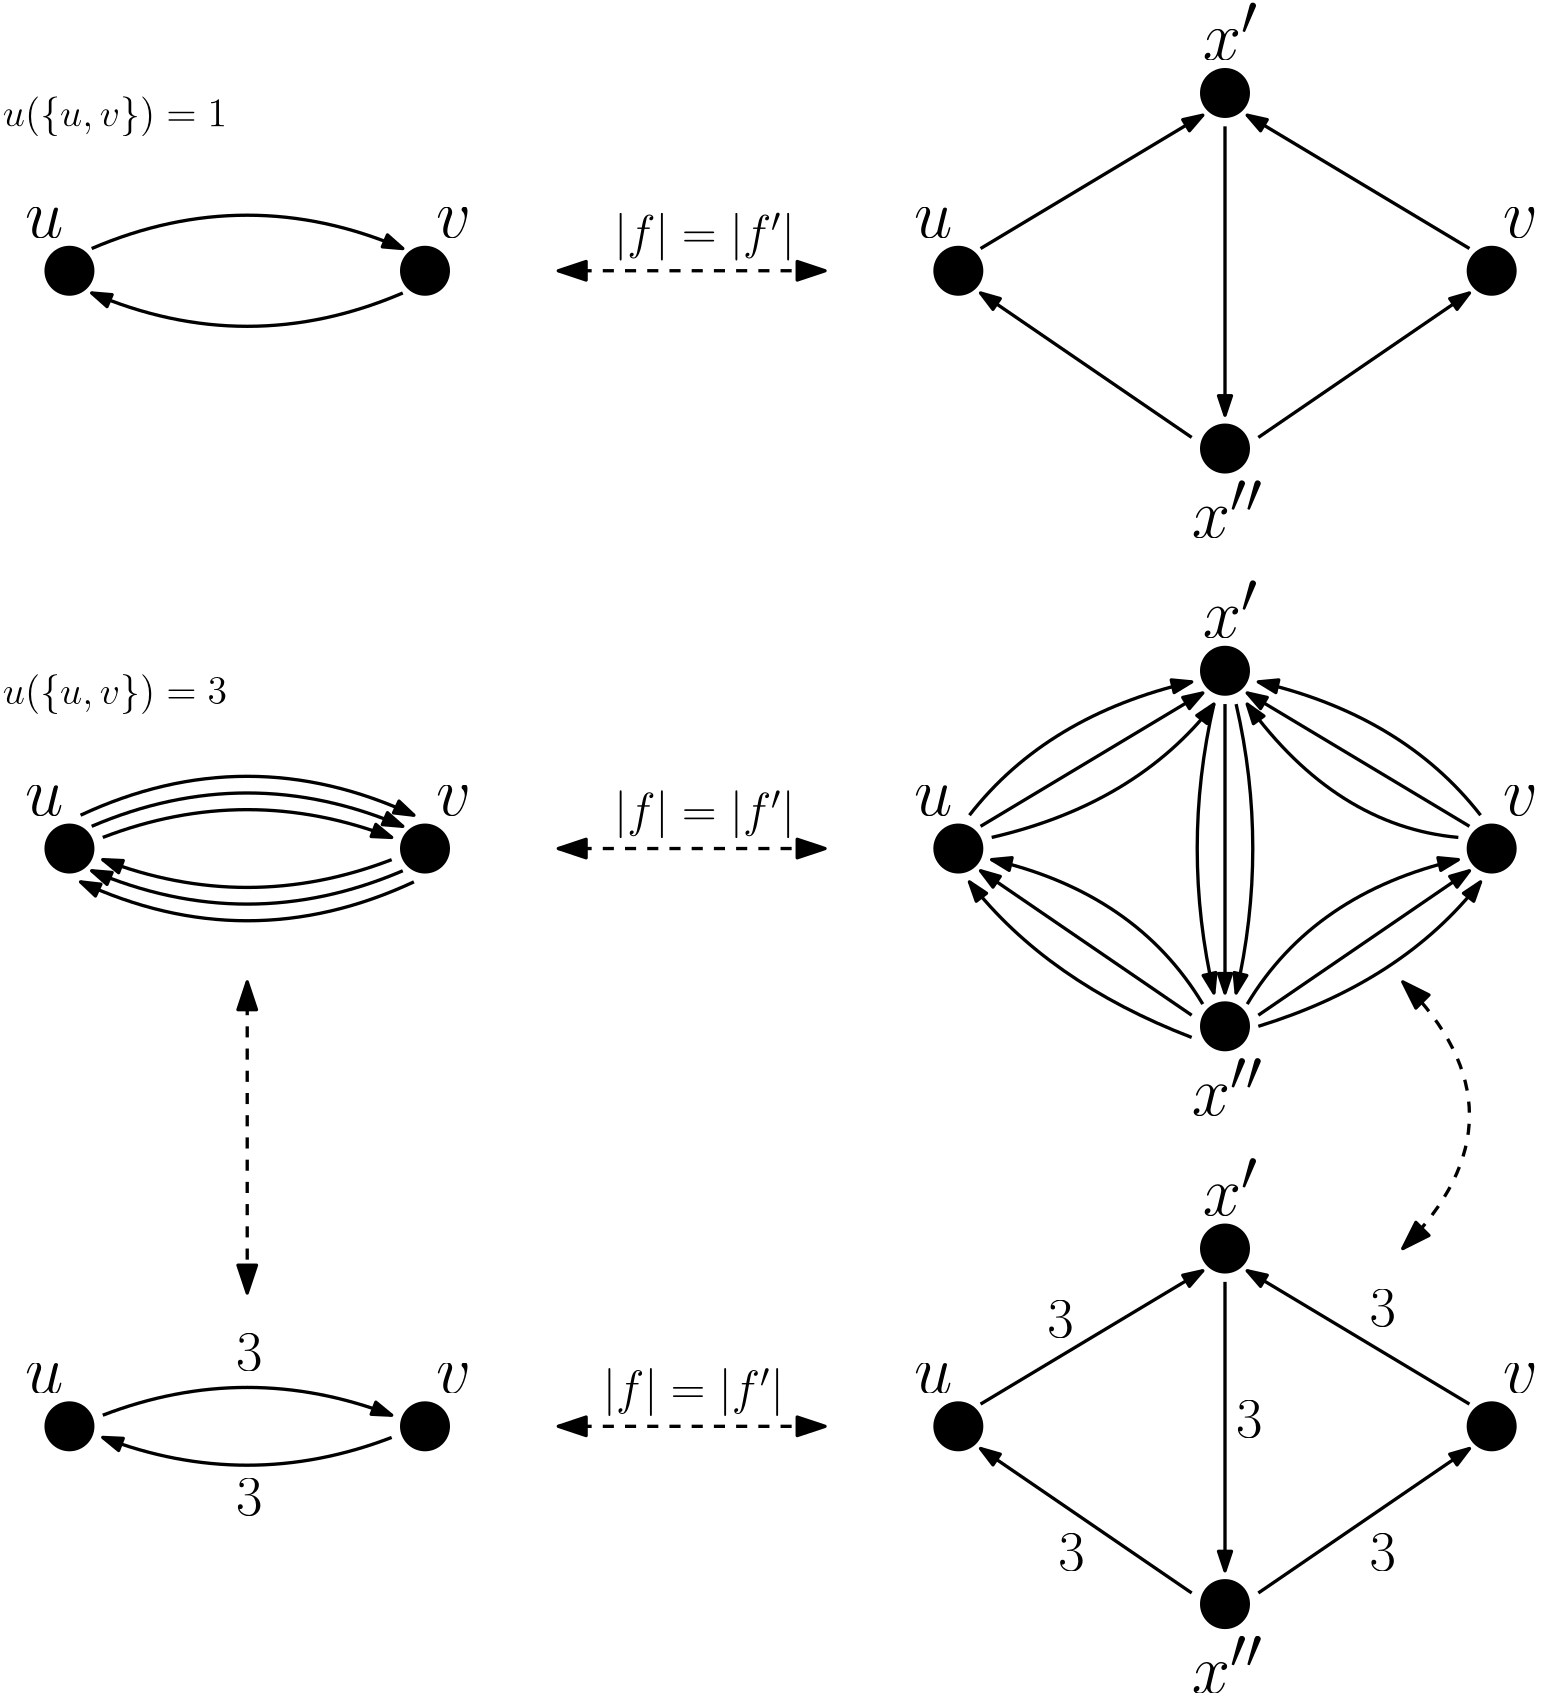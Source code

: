 <?xml version="1.0"?>
<!DOCTYPE ipe SYSTEM "ipe.dtd">
<ipe version="70107" creator="Ipe 7.1.10">
<info created="D:20171206084955" modified="D:20171207170609"/>
<ipestyle name="basic">
<symbol name="arrow/arc(spx)">
<path stroke="sym-stroke" fill="sym-stroke" pen="sym-pen">
0 0 m
-1 0.333 l
-1 -0.333 l
h
</path>
</symbol>
<symbol name="arrow/farc(spx)">
<path stroke="sym-stroke" fill="white" pen="sym-pen">
0 0 m
-1 0.333 l
-1 -0.333 l
h
</path>
</symbol>
<symbol name="arrow/ptarc(spx)">
<path stroke="sym-stroke" fill="sym-stroke" pen="sym-pen">
0 0 m
-1 0.333 l
-0.8 0 l
-1 -0.333 l
h
</path>
</symbol>
<symbol name="arrow/fptarc(spx)">
<path stroke="sym-stroke" fill="white" pen="sym-pen">
0 0 m
-1 0.333 l
-0.8 0 l
-1 -0.333 l
h
</path>
</symbol>
<symbol name="mark/circle(sx)" transformations="translations">
<path fill="sym-stroke">
0.6 0 0 0.6 0 0 e
0.4 0 0 0.4 0 0 e
</path>
</symbol>
<symbol name="mark/disk(sx)" transformations="translations">
<path fill="sym-stroke">
0.6 0 0 0.6 0 0 e
</path>
</symbol>
<symbol name="mark/fdisk(sfx)" transformations="translations">
<group>
<path fill="sym-fill">
0.5 0 0 0.5 0 0 e
</path>
<path fill="sym-stroke" fillrule="eofill">
0.6 0 0 0.6 0 0 e
0.4 0 0 0.4 0 0 e
</path>
</group>
</symbol>
<symbol name="mark/box(sx)" transformations="translations">
<path fill="sym-stroke" fillrule="eofill">
-0.6 -0.6 m
0.6 -0.6 l
0.6 0.6 l
-0.6 0.6 l
h
-0.4 -0.4 m
0.4 -0.4 l
0.4 0.4 l
-0.4 0.4 l
h
</path>
</symbol>
<symbol name="mark/square(sx)" transformations="translations">
<path fill="sym-stroke">
-0.6 -0.6 m
0.6 -0.6 l
0.6 0.6 l
-0.6 0.6 l
h
</path>
</symbol>
<symbol name="mark/fsquare(sfx)" transformations="translations">
<group>
<path fill="sym-fill">
-0.5 -0.5 m
0.5 -0.5 l
0.5 0.5 l
-0.5 0.5 l
h
</path>
<path fill="sym-stroke" fillrule="eofill">
-0.6 -0.6 m
0.6 -0.6 l
0.6 0.6 l
-0.6 0.6 l
h
-0.4 -0.4 m
0.4 -0.4 l
0.4 0.4 l
-0.4 0.4 l
h
</path>
</group>
</symbol>
<symbol name="mark/cross(sx)" transformations="translations">
<group>
<path fill="sym-stroke">
-0.43 -0.57 m
0.57 0.43 l
0.43 0.57 l
-0.57 -0.43 l
h
</path>
<path fill="sym-stroke">
-0.43 0.57 m
0.57 -0.43 l
0.43 -0.57 l
-0.57 0.43 l
h
</path>
</group>
</symbol>
<symbol name="arrow/fnormal(spx)">
<path stroke="sym-stroke" fill="white" pen="sym-pen">
0 0 m
-1 0.333 l
-1 -0.333 l
h
</path>
</symbol>
<symbol name="arrow/pointed(spx)">
<path stroke="sym-stroke" fill="sym-stroke" pen="sym-pen">
0 0 m
-1 0.333 l
-0.8 0 l
-1 -0.333 l
h
</path>
</symbol>
<symbol name="arrow/fpointed(spx)">
<path stroke="sym-stroke" fill="white" pen="sym-pen">
0 0 m
-1 0.333 l
-0.8 0 l
-1 -0.333 l
h
</path>
</symbol>
<symbol name="arrow/linear(spx)">
<path stroke="sym-stroke" pen="sym-pen">
-1 0.333 m
0 0 l
-1 -0.333 l
</path>
</symbol>
<symbol name="arrow/fdouble(spx)">
<path stroke="sym-stroke" fill="white" pen="sym-pen">
0 0 m
-1 0.333 l
-1 -0.333 l
h
-1 0 m
-2 0.333 l
-2 -0.333 l
h
</path>
</symbol>
<symbol name="arrow/double(spx)">
<path stroke="sym-stroke" fill="sym-stroke" pen="sym-pen">
0 0 m
-1 0.333 l
-1 -0.333 l
h
-1 0 m
-2 0.333 l
-2 -0.333 l
h
</path>
</symbol>
<pen name="heavier" value="0.8"/>
<pen name="fat" value="1.2"/>
<pen name="ultrafat" value="2"/>
<symbolsize name="large" value="5"/>
<symbolsize name="small" value="2"/>
<symbolsize name="tiny" value="1.1"/>
<arrowsize name="large" value="10"/>
<arrowsize name="small" value="5"/>
<arrowsize name="tiny" value="3"/>
<color name="red" value="1 0 0"/>
<color name="green" value="0 1 0"/>
<color name="blue" value="0 0 1"/>
<color name="yellow" value="1 1 0"/>
<color name="orange" value="1 0.647 0"/>
<color name="gold" value="1 0.843 0"/>
<color name="purple" value="0.627 0.125 0.941"/>
<color name="gray" value="0.745"/>
<color name="brown" value="0.647 0.165 0.165"/>
<color name="navy" value="0 0 0.502"/>
<color name="pink" value="1 0.753 0.796"/>
<color name="seagreen" value="0.18 0.545 0.341"/>
<color name="turquoise" value="0.251 0.878 0.816"/>
<color name="violet" value="0.933 0.51 0.933"/>
<color name="darkblue" value="0 0 0.545"/>
<color name="darkcyan" value="0 0.545 0.545"/>
<color name="darkgray" value="0.663"/>
<color name="darkgreen" value="0 0.392 0"/>
<color name="darkmagenta" value="0.545 0 0.545"/>
<color name="darkorange" value="1 0.549 0"/>
<color name="darkred" value="0.545 0 0"/>
<color name="lightblue" value="0.678 0.847 0.902"/>
<color name="lightcyan" value="0.878 1 1"/>
<color name="lightgray" value="0.827"/>
<color name="lightgreen" value="0.565 0.933 0.565"/>
<color name="lightyellow" value="1 1 0.878"/>
<dashstyle name="dashed" value="[4] 0"/>
<dashstyle name="dotted" value="[1 3] 0"/>
<dashstyle name="dash dotted" value="[4 2 1 2] 0"/>
<dashstyle name="dash dot dotted" value="[4 2 1 2 1 2] 0"/>
<textsize name="large" value="\large"/>
<textsize name="Large" value="\Large"/>
<textsize name="LARGE" value="\LARGE"/>
<textsize name="huge" value="\huge"/>
<textsize name="Huge" value="\Huge"/>
<textsize name="small" value="\small"/>
<textsize name="footnote" value="\footnotesize"/>
<textsize name="tiny" value="\tiny"/>
<textstyle name="center" begin="\begin{center}" end="\end{center}"/>
<textstyle name="itemize" begin="\begin{itemize}" end="\end{itemize}"/>
<textstyle name="item" begin="\begin{itemize}\item{}" end="\end{itemize}"/>
<gridsize name="4 pts" value="4"/>
<gridsize name="8 pts (~3 mm)" value="8"/>
<gridsize name="16 pts (~6 mm)" value="16"/>
<gridsize name="32 pts (~12 mm)" value="32"/>
<gridsize name="10 pts (~3.5 mm)" value="10"/>
<gridsize name="20 pts (~7 mm)" value="20"/>
<gridsize name="14 pts (~5 mm)" value="14"/>
<gridsize name="28 pts (~10 mm)" value="28"/>
<gridsize name="56 pts (~20 mm)" value="56"/>
<anglesize name="90 deg" value="90"/>
<anglesize name="60 deg" value="60"/>
<anglesize name="45 deg" value="45"/>
<anglesize name="30 deg" value="30"/>
<anglesize name="22.5 deg" value="22.5"/>
<opacity name="10%" value="0.1"/>
<opacity name="30%" value="0.3"/>
<opacity name="50%" value="0.5"/>
<opacity name="75%" value="0.75"/>
<tiling name="falling" angle="-60" step="4" width="1"/>
<tiling name="rising" angle="30" step="4" width="1"/>
</ipestyle>
<ipestyle name="transparency">
<opacity name="10%" value="0.1"/>
<opacity name="50%" value="0.5"/>
<opacity name="75%" value="0.75"/>
<opacity name="25%" value="0.25"/>
</ipestyle>
<ipestyle name="bigpaper">
<layout paper="10000 6000" origin="0 0" frame="10000 6000"/>
<titlestyle pos="10 10" size="LARGE" color="title"  valign="baseline"/>
</ipestyle>
<ipestyle name="kitcolors">
<color name="KITwhite" value="1"/>
<color name="KITblack" value="0"/>
<color name="KITblack70" value="0.3"/>
<color name="KITblack50" value="0.5"/>
<color name="KITblack30" value="0.7"/>
<color name="KITblack15" value="0.85"/>
<color name="KITgreen" value="0 0.588 0.509"/>
<color name="KITgreen70" value="0.3 0.711 0.656"/>
<color name="KITgreen50" value="0.5 0.794 0.754"/>
<color name="KITgreen30" value="0.7 0.876 0.852"/>
<color name="KITgreen15" value="0.85 0.938 0.926"/>
<color name="KITblue" value="0.274 0.392 0.666"/>
<color name="KITblue70" value="0.492 0.574 0.766"/>
<color name="KITblue50" value="0.637 0.696 0.833"/>
<color name="KITblue30" value="0.782 0.817 0.9"/>
<color name="KITblue15" value="0.891 0.908 0.95"/>
<color name="KITred" value="0.627 0.117 0.156"/>
<color name="KITred70" value="0.739 0.382 0.409"/>
<color name="KITred50" value="0.813 0.558 0.578"/>
<color name="KITred30" value="0.888 0.735 0.747"/>
<color name="KITred15" value="0.944 0.867 0.873"/>
<color name="KITpalegreen" value="0.509 0.745 0.235"/>
<color name="KITpalegreen70" value="0.656 0.821 0.464"/>
<color name="KITpalegreen50" value="0.754 0.872 0.617"/>
<color name="KITpalegreen30" value="0.852 0.923 0.77"/>
<color name="KITpalegreen15" value="0.926 0.961 0.885"/>
<color name="KITyellow" value="0.98 0.901 0.078"/>
<color name="KITyellow70" value="0.986 0.931 0.354"/>
<color name="KITyellow50" value="0.99 0.95 0.539"/>
<color name="KITyellow30" value="0.994 0.97 0.723"/>
<color name="KITyellow15" value="0.997 0.985 0.861"/>
<color name="KITorange" value="0.862 0.627 0.117"/>
<color name="KITorange70" value="0.903 0.739 0.382"/>
<color name="KITorange50" value="0.931 0.813 0.558"/>
<color name="KITorange30" value="0.958 0.888 0.735"/>
<color name="KITorange15" value="0.979 0.944 0.867"/>
<color name="KITbrown" value="0.627 0.509 0.196"/>
<color name="KITbrown70" value="0.739 0.656 0.437"/>
<color name="KITbrown50" value="0.813 0.754 0.598"/>
<color name="KITbrown30" value="0.888 0.852 0.758"/>
<color name="KITbrown15" value="0.944 0.926 0.879"/>
<color name="KITlilac" value="0.627 0 0.47"/>
<color name="KITlilac70" value="0.739 0.3 0.629"/>
<color name="KITlilac50" value="0.813 0.5 0.735"/>
<color name="KITlilac30" value="0.888 0.7 0.841"/>
<color name="KITlilac15" value="0.944 0.85 0.92"/>
<color name="KITcyanblue" value="0.313 0.666 0.901"/>
<color name="KITcyanblue70" value="0.519 0.766 0.931"/>
<color name="KITcyanblue50" value="0.656 0.833 0.95"/>
<color name="KITcyanblue30" value="0.794 0.9 0.97"/>
<color name="KITcyanblue15" value="0.897 0.95 0.985"/>
<color name="KITseablue" value="0.196 0.313 0.549"/>
<color name="KITseablue70" value="0.437 0.519 0.684"/>
<color name="KITseablue50" value="0.598 0.656 0.774"/>
<color name="KITseablue30" value="0.758 0.794 0.864"/>
<color name="KITseablue15" value="0.879 0.897 0.932"/>
</ipestyle>
<page>
<layer name="alpha"/>
<view layers="alpha" active="alpha"/>
<use layer="alpha" name="mark/disk(sx)" pos="320 768" size="15" stroke="black"/>
<use matrix="1 0 0 1 128 0" name="mark/disk(sx)" pos="320 768" size="15" stroke="black"/>
<use matrix="1 0 0 1 320 0" name="mark/disk(sx)" pos="320 768" size="15" stroke="black"/>
<use matrix="1 0 0 1 416 64" name="mark/disk(sx)" pos="320 768" size="15" stroke="black"/>
<use matrix="1 0 0 1 512 0" name="mark/disk(sx)" pos="320 768" size="15" stroke="black"/>
<use matrix="1 0 0 1 416 -64" name="mark/disk(sx)" pos="320 768" size="15" stroke="black"/>
<text matrix="1 0 0 1 -16 -20" transformations="translations" pos="320 800" stroke="black" type="label" width="13.813" height="10.672" depth="0" valign="baseline" size="Huge">$u$</text>
<text matrix="1 0 0 1 132 -20" transformations="translations" pos="320 800" stroke="black" type="label" width="12.623" height="10.672" depth="0" valign="baseline" size="Huge">$v$</text>
<text matrix="1 0 0 1 304 -20" transformations="translations" pos="320 800" stroke="black" type="label" width="13.813" height="10.672" depth="0" valign="baseline" size="Huge">$u$</text>
<text matrix="1 0 0 1 516 -20" transformations="translations" pos="320 800" stroke="black" type="label" width="12.623" height="10.672" depth="0" valign="baseline" size="Huge">$v$</text>
<text matrix="1 0 0 1 408 44" transformations="translations" pos="320 800" stroke="black" type="label" width="19.972" height="20.474" depth="0" valign="baseline" size="Huge">$x&apos;$</text>
<text matrix="1 0 0 1 404 -128" transformations="translations" pos="320 800" stroke="black" type="label" width="25.654" height="20.474" depth="0" valign="baseline" size="Huge">$x&apos;&apos;$</text>
<path stroke="black" pen="fat" arrow="normal/normal">
648 776 m
728 824 l
</path>
<path stroke="black" pen="fat" arrow="normal/normal">
736 820 m
736 716 l
</path>
<path stroke="black" pen="fat" arrow="normal/normal">
724 708 m
648 760 l
</path>
<path stroke="black" pen="fat" arrow="normal/normal">
824 776 m
744 824 l
</path>
<path stroke="black" pen="fat" arrow="normal/normal">
748 708 m
824 760 l
</path>
<path stroke="black" pen="fat" arrow="normal/normal">
328 776 m
384 800
440 776 c
</path>
<path stroke="black" pen="fat" arrow="normal/normal">
440 760 m
384 736
328 760 c
</path>
<use matrix="1 0 0 1 0 -208" name="mark/disk(sx)" pos="320 768" size="15" stroke="black"/>
<use matrix="1 0 0 1 128 -208" name="mark/disk(sx)" pos="320 768" size="15" stroke="black"/>
<use matrix="1 0 0 1 320 -208" name="mark/disk(sx)" pos="320 768" size="15" stroke="black"/>
<use matrix="1 0 0 1 416 -144" name="mark/disk(sx)" pos="320 768" size="15" stroke="black"/>
<use matrix="1 0 0 1 512 -208" name="mark/disk(sx)" pos="320 768" size="15" stroke="black"/>
<use matrix="1 0 0 1 416 -272" name="mark/disk(sx)" pos="320 768" size="15" stroke="black"/>
<text matrix="1 0 0 1 -16 -228" transformations="translations" pos="320 800" stroke="black" type="label" width="13.813" height="10.672" depth="0" valign="baseline" size="Huge">$u$</text>
<text matrix="1 0 0 1 132 -228" transformations="translations" pos="320 800" stroke="black" type="label" width="12.623" height="10.672" depth="0" valign="baseline" size="Huge">$v$</text>
<text matrix="1 0 0 1 304 -228" transformations="translations" pos="320 800" stroke="black" type="label" width="13.813" height="10.672" depth="0" valign="baseline" size="Huge">$u$</text>
<text matrix="1 0 0 1 516 -228" transformations="translations" pos="320 800" stroke="black" type="label" width="12.623" height="10.672" depth="0" valign="baseline" size="Huge">$v$</text>
<text matrix="1 0 0 1 408 -164" transformations="translations" pos="320 800" stroke="black" type="label" width="19.972" height="20.474" depth="0" valign="baseline" size="Huge">$x&apos;$</text>
<text matrix="1 0 0 1 404 -336" transformations="translations" pos="320 800" stroke="black" type="label" width="25.654" height="20.474" depth="0" valign="baseline" size="Huge">$x&apos;&apos;$</text>
<path matrix="1 0 0 1 0 -208" stroke="black" pen="fat" arrow="normal/normal">
648 776 m
728 824 l
</path>
<path matrix="1 0 0 1 0 -208" stroke="black" pen="fat" arrow="normal/normal">
736 820 m
736 716 l
</path>
<path matrix="1 0 0 1 0 -208" stroke="black" pen="fat" arrow="normal/normal">
724 708 m
648 760 l
</path>
<path matrix="1 0 0 1 0 -208" stroke="black" pen="fat" arrow="normal/normal">
824 776 m
744 824 l
</path>
<path matrix="1 0 0 1 0 -208" stroke="black" pen="fat" arrow="normal/normal">
748 708 m
824 760 l
</path>
<path matrix="1 0 0 1 0 -208" stroke="black" pen="fat" arrow="normal/normal">
328 776 m
384 800
440 776 c
</path>
<path matrix="1 0 0 1 0 -208" stroke="black" pen="fat" arrow="normal/normal">
440 760 m
384 736
328 760 c
</path>
<path stroke="black" pen="fat" arrow="normal/normal">
332 564 m
384 584
436 564 c
</path>
<path stroke="black" pen="fat" arrow="normal/normal">
444 548 m
384 520
324 548 c
</path>
<path stroke="black" pen="fat" arrow="normal/normal">
324 572 m
384 600
444 572 c
</path>
<path stroke="black" pen="fat" arrow="normal/normal">
436 556 m
384 536
332 556 c
</path>
<path stroke="black" pen="fat" arrow="normal/normal">
652 564 m
704 576
732 612 c
</path>
<path stroke="black" pen="fat" arrow="normal/normal">
644 572 m
672 608
724 620 c
</path>
<path stroke="black" pen="fat" arrow="normal/normal">
728 504 m
704 544
652 556 c
</path>
<path stroke="black" pen="fat" arrow="normal/normal">
732 612 m
720 560
732 508 c
</path>
<path stroke="black" pen="fat" arrow="normal/normal">
740 612 m
752 560
740 508 c
</path>
<path stroke="black" pen="fat" arrow="normal/normal">
820 564 m
776 568
744 612 c
</path>
<path stroke="black" pen="fat" arrow="normal/normal">
828 572 m
800 608
748 620 c
</path>
<path stroke="black" pen="fat" arrow="normal/normal">
748 496 m
800 512
828 548 c
</path>
<path stroke="black" pen="fat" arrow="normal/normal">
744 504 m
768 544
820 556 c
</path>
<path stroke="black" pen="fat" arrow="normal/normal">
724 492 m
672 512
644 548 c
</path>
<text matrix="1 0 0 1 -96 160" transformations="translations" pos="392 660" stroke="black" type="label" width="80.78" height="10.756" depth="3.59" valign="baseline" size="Large">$u(\{u,v\}) = 1$</text>
<path stroke="black" dash="dashed" pen="fat" arrow="normal/large" rarrow="normal/large">
496 768 m
592 768 l
</path>
<path stroke="black" dash="dashed" pen="fat" arrow="normal/large" rarrow="normal/large">
496 560 m
592 560 l
</path>
<use matrix="1 0 0 1 0 -416" name="mark/disk(sx)" pos="320 768" size="15" stroke="black"/>
<use matrix="1 0 0 1 128 -416" name="mark/disk(sx)" pos="320 768" size="15" stroke="black"/>
<use matrix="1 0 0 1 320 -416" name="mark/disk(sx)" pos="320 768" size="15" stroke="black"/>
<use matrix="1 0 0 1 416 -352" name="mark/disk(sx)" pos="320 768" size="15" stroke="black"/>
<use matrix="1 0 0 1 512 -416" name="mark/disk(sx)" pos="320 768" size="15" stroke="black"/>
<use matrix="1 0 0 1 416 -480" name="mark/disk(sx)" pos="320 768" size="15" stroke="black"/>
<text matrix="1 0 0 1 -16 -436" transformations="translations" pos="320 800" stroke="black" type="label" width="13.813" height="10.672" depth="0" valign="baseline" size="Huge">$u$</text>
<text matrix="1 0 0 1 132 -436" transformations="translations" pos="320 800" stroke="black" type="label" width="12.623" height="10.672" depth="0" valign="baseline" size="Huge">$v$</text>
<text matrix="1 0 0 1 304 -436" transformations="translations" pos="320 800" stroke="black" type="label" width="13.813" height="10.672" depth="0" valign="baseline" size="Huge">$u$</text>
<text matrix="1 0 0 1 516 -436" transformations="translations" pos="320 800" stroke="black" type="label" width="12.623" height="10.672" depth="0" valign="baseline" size="Huge">$v$</text>
<text matrix="1 0 0 1 408 -372" transformations="translations" pos="320 800" stroke="black" type="label" width="19.972" height="20.474" depth="0" valign="baseline" size="Huge">$x&apos;$</text>
<text matrix="1 0 0 1 404 -544" transformations="translations" pos="320 800" stroke="black" type="label" width="25.654" height="20.474" depth="0" valign="baseline" size="Huge">$x&apos;&apos;$</text>
<path matrix="1 0 0 1 0 -416" stroke="black" pen="fat" arrow="normal/normal">
648 776 m
728 824 l
</path>
<path matrix="1 0 0 1 0 -416" stroke="black" pen="fat" arrow="normal/normal">
736 820 m
736 716 l
</path>
<path matrix="1 0 0 1 0 -416" stroke="black" pen="fat" arrow="normal/normal">
724 708 m
648 760 l
</path>
<path matrix="1 0 0 1 0 -416" stroke="black" pen="fat" arrow="normal/normal">
824 776 m
744 824 l
</path>
<path matrix="1 0 0 1 0 -416" stroke="black" pen="fat" arrow="normal/normal">
748 708 m
824 760 l
</path>
<path matrix="1 0 0 1 0 -208" stroke="black" pen="fat" arrow="normal/normal">
332 564 m
384 584
436 564 c
</path>
<path matrix="1 0 0 1 0 -208" stroke="black" pen="fat" arrow="normal/normal">
436 556 m
384 536
332 556 c
</path>
<path stroke="black" dash="dashed" pen="fat" arrow="normal/large" rarrow="normal/large">
384 512 m
384 400 l
</path>
<path matrix="1 0 0 1 0 -208" stroke="black" dash="dashed" pen="fat" arrow="normal/large" rarrow="normal/large">
496 560 m
592 560 l
</path>
<text matrix="1 0 0 1 -12 -288" transformations="translations" pos="392 660" stroke="black" type="label" width="9.476" height="13.319" depth="0" valign="baseline" size="huge">$3$</text>
<text matrix="1 0 0 1 -12 -340" transformations="translations" pos="392 660" stroke="black" type="label" width="9.476" height="13.319" depth="0" valign="baseline" size="huge">$3$</text>
<text matrix="1 0 0 1 280 -276" transformations="translations" pos="392 660" stroke="black" type="label" width="9.476" height="13.319" depth="0" valign="baseline" size="huge">$3$</text>
<text matrix="1 0 0 1 284 -360" transformations="translations" pos="392 660" stroke="black" type="label" width="9.476" height="13.319" depth="0" valign="baseline" size="huge">$3$</text>
<text matrix="1 0 0 1 348 -312" transformations="translations" pos="392 660" stroke="black" type="label" width="9.476" height="13.319" depth="0" valign="baseline" size="huge">$3$</text>
<text matrix="1 0 0 1 396 -272" transformations="translations" pos="392 660" stroke="black" type="label" width="9.476" height="13.319" depth="0" valign="baseline" size="huge">$3$</text>
<text matrix="1 0 0 1 396 -360" transformations="translations" pos="392 660" stroke="black" type="label" width="9.476" height="13.319" depth="0" valign="baseline" size="huge">$3$</text>
<text matrix="1 0 0 1 -12 -28" transformations="translations" pos="528 804" stroke="black" type="label" width="65.164" height="12.915" depth="4.3" valign="baseline" size="LARGE">$|f| = |f&apos;|$</text>
<text matrix="1 0 0 1 -12 -236" transformations="translations" pos="528 804" stroke="black" type="label" width="65.164" height="12.915" depth="4.3" valign="baseline" size="LARGE">$|f| = |f&apos;|$</text>
<path stroke="black" dash="dashed" pen="fat" arrow="normal/large" rarrow="normal/large">
800 416 m
848 464
800 512 c
</path>
<text matrix="1 0 0 1 -16 -444" transformations="translations" pos="528 804" stroke="black" type="label" width="65.164" height="12.915" depth="4.3" valign="baseline" size="LARGE">$|f| = |f&apos;|$</text>
<text matrix="1 0 0 1 -96 -48" transformations="translations" pos="392 660" stroke="black" type="label" width="80.78" height="10.756" depth="3.59" valign="baseline" size="Large">$u(\{u,v\}) = 3$</text>
</page>
</ipe>
